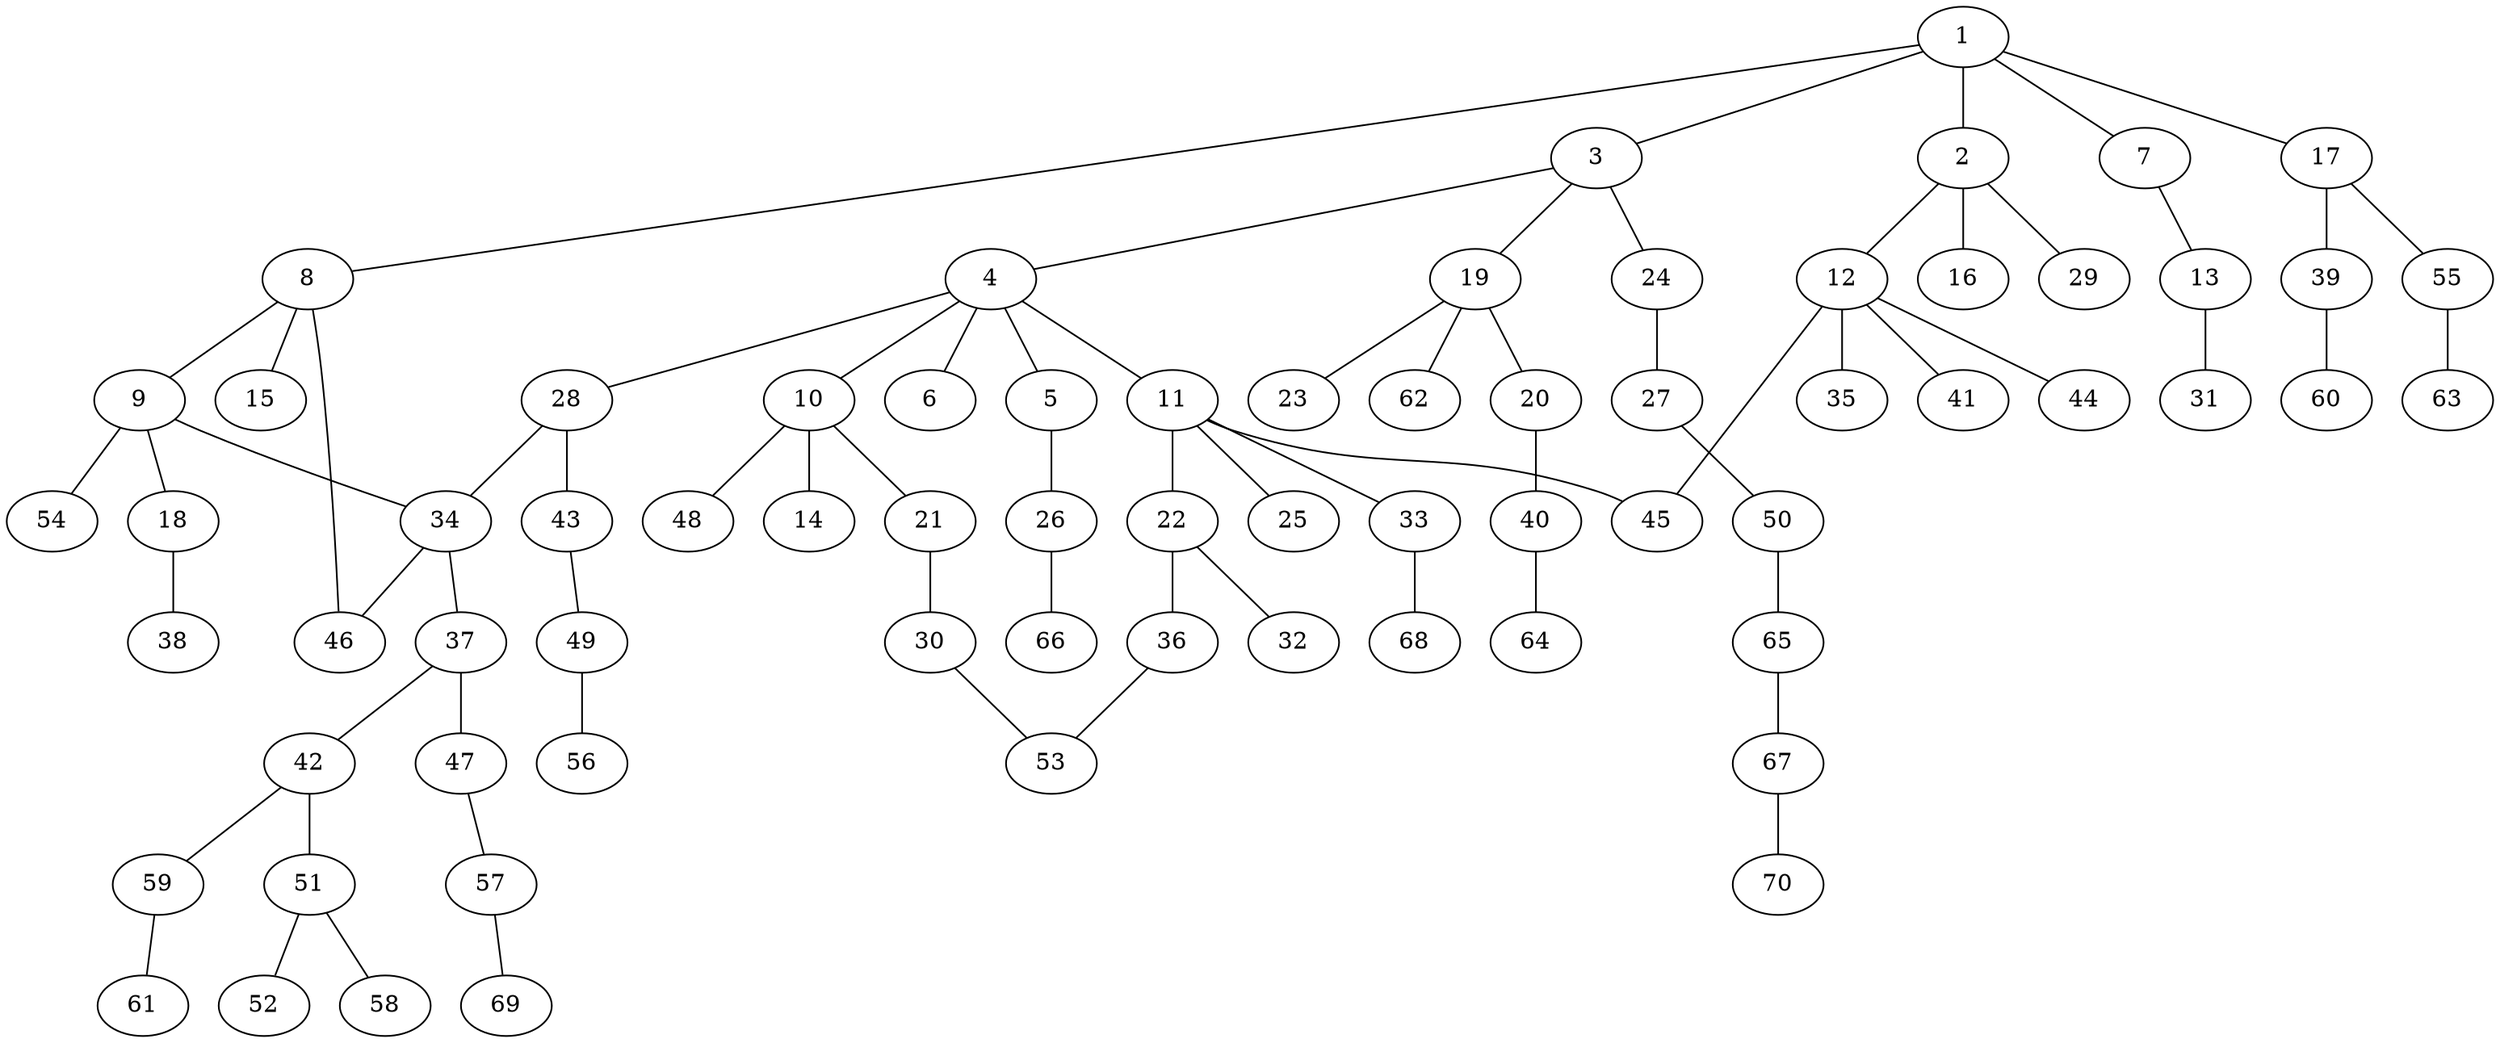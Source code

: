 graph graphname {1--2
1--3
1--7
1--8
1--17
2--12
2--16
2--29
3--4
3--19
3--24
4--5
4--6
4--10
4--11
4--28
5--26
7--13
8--9
8--15
8--46
9--18
9--34
9--54
10--14
10--21
10--48
11--22
11--25
11--33
11--45
12--35
12--41
12--44
12--45
13--31
17--39
17--55
18--38
19--20
19--23
19--62
20--40
21--30
22--32
22--36
24--27
26--66
27--50
28--34
28--43
30--53
33--68
34--37
34--46
36--53
37--42
37--47
39--60
40--64
42--51
42--59
43--49
47--57
49--56
50--65
51--52
51--58
55--63
57--69
59--61
65--67
67--70
}